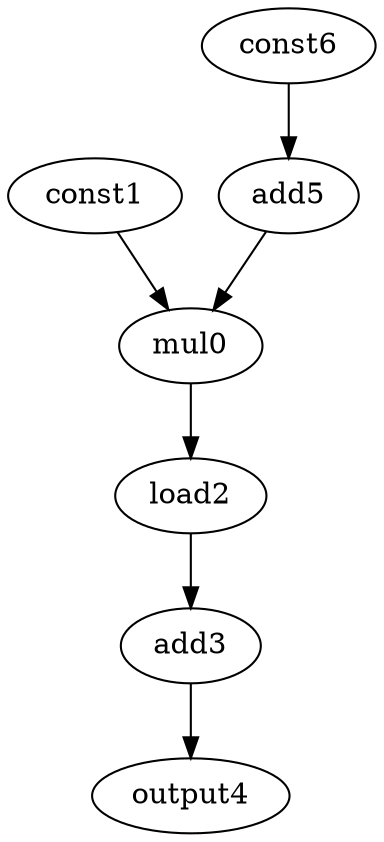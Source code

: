 digraph G {
mul0[opcode=mul,level=2];
const1[opcode=const,level=2];
load2[opcode=load,level=3];
add3[opcode=add,level=3];
output4[opcode=output,level=3];
add5[opcode=add,level=1];
const6[opcode=const,level=1];
load2->add3[operand=0]; //load->add
add3->output4[operand=0]; //add->output
add5->mul0[operand=1]; //add->gep_mul
const1->mul0[operand=0]; //gep_const->gep_mul
mul0->load2[operand=0]; //gep_mul->load
const6->add5[operand=1]; //const->add
}
